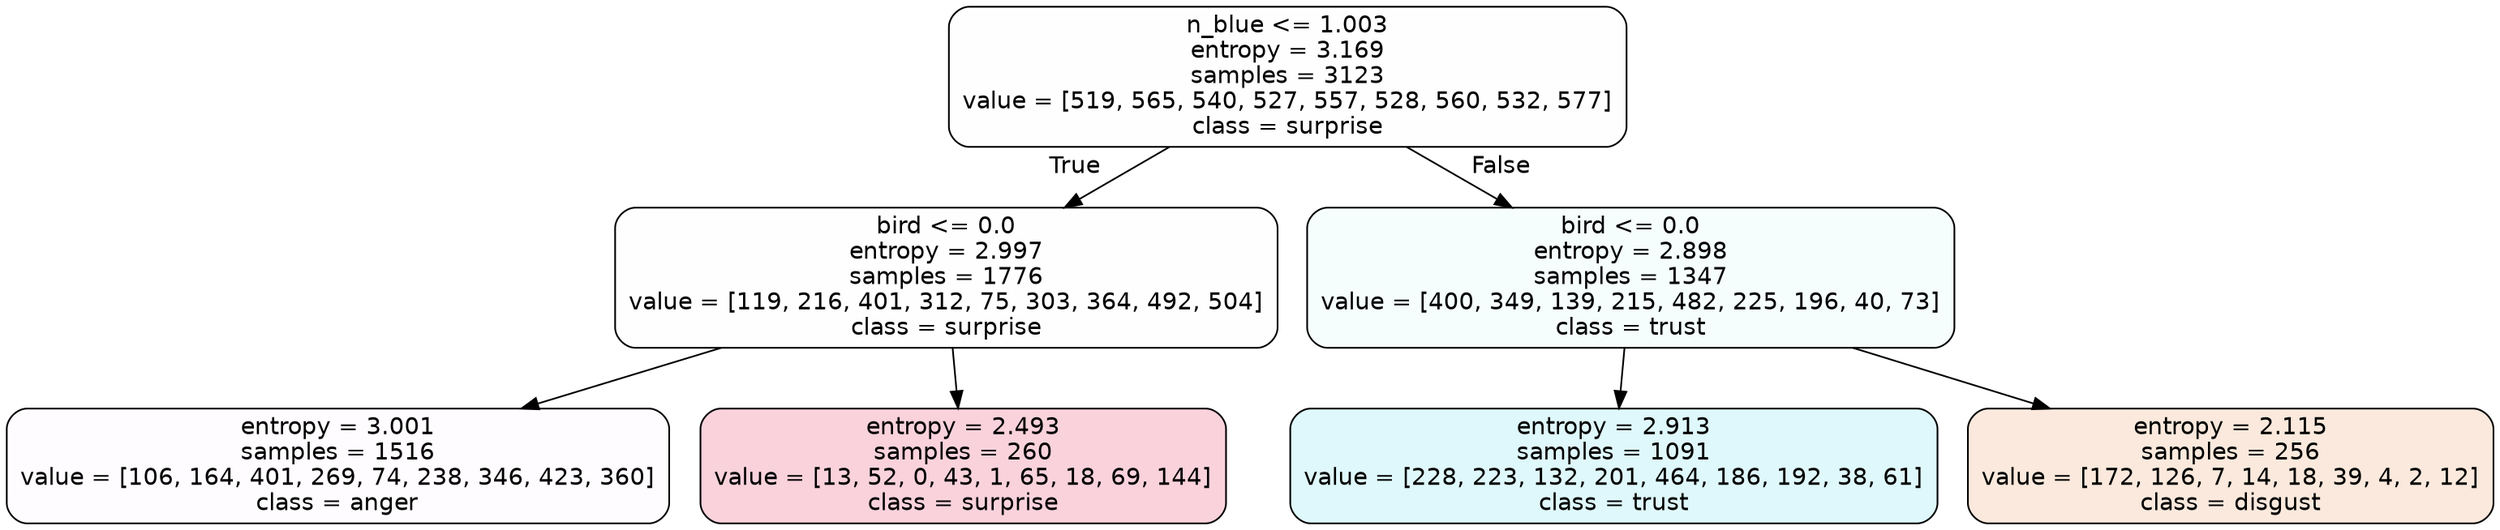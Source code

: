 digraph Tree {
node [shape=box, style="filled, rounded", color="black", fontname=helvetica] ;
edge [fontname=helvetica] ;
0 [label="n_blue <= 1.003\nentropy = 3.169\nsamples = 3123\nvalue = [519, 565, 540, 527, 557, 528, 560, 532, 577]\nclass = surprise", fillcolor="#e5396401"] ;
1 [label="bird <= 0.0\nentropy = 2.997\nsamples = 1776\nvalue = [119, 216, 401, 312, 75, 303, 364, 492, 504]\nclass = surprise", fillcolor="#e5396401"] ;
0 -> 1 [labeldistance=2.5, labelangle=45, headlabel="True"] ;
2 [label="entropy = 3.001\nsamples = 1516\nvalue = [106, 164, 401, 269, 74, 238, 346, 423, 360]\nclass = anger", fillcolor="#e539d703"] ;
1 -> 2 ;
3 [label="entropy = 2.493\nsamples = 260\nvalue = [13, 52, 0, 43, 1, 65, 18, 69, 144]\nclass = surprise", fillcolor="#e5396439"] ;
1 -> 3 ;
4 [label="bird <= 0.0\nentropy = 2.898\nsamples = 1347\nvalue = [400, 349, 139, 215, 482, 225, 196, 40, 73]\nclass = trust", fillcolor="#39d7e50c"] ;
0 -> 4 [labeldistance=2.5, labelangle=-45, headlabel="False"] ;
5 [label="entropy = 2.913\nsamples = 1091\nvalue = [228, 223, 132, 201, 464, 186, 192, 38, 61]\nclass = trust", fillcolor="#39d7e528"] ;
4 -> 5 ;
6 [label="entropy = 2.115\nsamples = 256\nvalue = [172, 126, 7, 14, 18, 39, 4, 2, 12]\nclass = disgust", fillcolor="#e581392c"] ;
4 -> 6 ;
}
